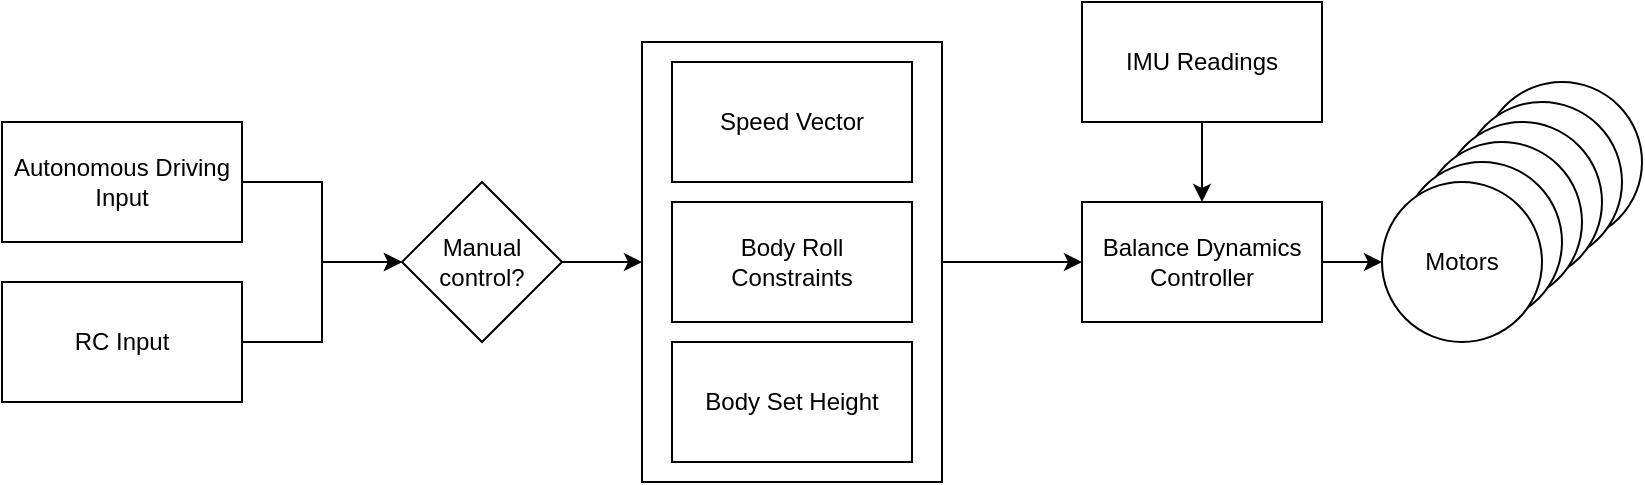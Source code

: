 <mxfile version="28.0.6">
  <diagram name="Page-1" id="EfgNBXvSFzb3nGtfddwz">
    <mxGraphModel dx="1000" dy="743" grid="1" gridSize="10" guides="1" tooltips="1" connect="1" arrows="1" fold="1" page="1" pageScale="1" pageWidth="1169" pageHeight="827" math="0" shadow="0">
      <root>
        <mxCell id="0" />
        <mxCell id="1" parent="0" />
        <mxCell id="05P0sBPWOWHZCJiAdMw7-10" style="edgeStyle=orthogonalEdgeStyle;rounded=0;orthogonalLoop=1;jettySize=auto;html=1;entryX=0;entryY=0.5;entryDx=0;entryDy=0;" edge="1" parent="1" source="05P0sBPWOWHZCJiAdMw7-2" target="05P0sBPWOWHZCJiAdMw7-8">
          <mxGeometry relative="1" as="geometry" />
        </mxCell>
        <mxCell id="05P0sBPWOWHZCJiAdMw7-2" value="Balance Dynamics Controller" style="rounded=0;whiteSpace=wrap;html=1;" vertex="1" parent="1">
          <mxGeometry x="750" y="290" width="120" height="60" as="geometry" />
        </mxCell>
        <mxCell id="05P0sBPWOWHZCJiAdMw7-9" value="" style="group" vertex="1" connectable="0" parent="1">
          <mxGeometry x="900" y="230" width="130" height="130" as="geometry" />
        </mxCell>
        <mxCell id="05P0sBPWOWHZCJiAdMw7-3" value="Motors" style="ellipse;whiteSpace=wrap;html=1;aspect=fixed;" vertex="1" parent="05P0sBPWOWHZCJiAdMw7-9">
          <mxGeometry x="50" width="80" height="80" as="geometry" />
        </mxCell>
        <mxCell id="05P0sBPWOWHZCJiAdMw7-4" value="Motors" style="ellipse;whiteSpace=wrap;html=1;aspect=fixed;" vertex="1" parent="05P0sBPWOWHZCJiAdMw7-9">
          <mxGeometry x="40" y="10" width="80" height="80" as="geometry" />
        </mxCell>
        <mxCell id="05P0sBPWOWHZCJiAdMw7-5" value="Motors" style="ellipse;whiteSpace=wrap;html=1;aspect=fixed;" vertex="1" parent="05P0sBPWOWHZCJiAdMw7-9">
          <mxGeometry x="30" y="20" width="80" height="80" as="geometry" />
        </mxCell>
        <mxCell id="05P0sBPWOWHZCJiAdMw7-6" value="Motors" style="ellipse;whiteSpace=wrap;html=1;aspect=fixed;" vertex="1" parent="05P0sBPWOWHZCJiAdMw7-9">
          <mxGeometry x="20" y="30" width="80" height="80" as="geometry" />
        </mxCell>
        <mxCell id="05P0sBPWOWHZCJiAdMw7-7" value="Motors" style="ellipse;whiteSpace=wrap;html=1;aspect=fixed;" vertex="1" parent="05P0sBPWOWHZCJiAdMw7-9">
          <mxGeometry x="10" y="40" width="80" height="80" as="geometry" />
        </mxCell>
        <mxCell id="05P0sBPWOWHZCJiAdMw7-8" value="Motors" style="ellipse;whiteSpace=wrap;html=1;aspect=fixed;" vertex="1" parent="05P0sBPWOWHZCJiAdMw7-9">
          <mxGeometry y="50" width="80" height="80" as="geometry" />
        </mxCell>
        <mxCell id="05P0sBPWOWHZCJiAdMw7-28" style="edgeStyle=orthogonalEdgeStyle;rounded=0;orthogonalLoop=1;jettySize=auto;html=1;entryX=0;entryY=0.5;entryDx=0;entryDy=0;" edge="1" parent="1" source="05P0sBPWOWHZCJiAdMw7-11" target="05P0sBPWOWHZCJiAdMw7-26">
          <mxGeometry relative="1" as="geometry" />
        </mxCell>
        <mxCell id="05P0sBPWOWHZCJiAdMw7-11" value="RC Input" style="rounded=0;whiteSpace=wrap;html=1;" vertex="1" parent="1">
          <mxGeometry x="210" y="330" width="120" height="60" as="geometry" />
        </mxCell>
        <mxCell id="05P0sBPWOWHZCJiAdMw7-27" style="edgeStyle=orthogonalEdgeStyle;rounded=0;orthogonalLoop=1;jettySize=auto;html=1;entryX=0;entryY=0.5;entryDx=0;entryDy=0;" edge="1" parent="1" source="05P0sBPWOWHZCJiAdMw7-17" target="05P0sBPWOWHZCJiAdMw7-26">
          <mxGeometry relative="1" as="geometry" />
        </mxCell>
        <mxCell id="05P0sBPWOWHZCJiAdMw7-17" value="Autonomous Driving Input" style="rounded=0;whiteSpace=wrap;html=1;" vertex="1" parent="1">
          <mxGeometry x="210" y="250" width="120" height="60" as="geometry" />
        </mxCell>
        <mxCell id="05P0sBPWOWHZCJiAdMw7-25" style="edgeStyle=orthogonalEdgeStyle;rounded=0;orthogonalLoop=1;jettySize=auto;html=1;entryX=0.5;entryY=0;entryDx=0;entryDy=0;" edge="1" parent="1" source="05P0sBPWOWHZCJiAdMw7-24" target="05P0sBPWOWHZCJiAdMw7-2">
          <mxGeometry relative="1" as="geometry" />
        </mxCell>
        <mxCell id="05P0sBPWOWHZCJiAdMw7-24" value="IMU Readings" style="rounded=0;whiteSpace=wrap;html=1;" vertex="1" parent="1">
          <mxGeometry x="750" y="190" width="120" height="60" as="geometry" />
        </mxCell>
        <mxCell id="05P0sBPWOWHZCJiAdMw7-36" style="edgeStyle=orthogonalEdgeStyle;rounded=0;orthogonalLoop=1;jettySize=auto;html=1;entryX=0;entryY=0.5;entryDx=0;entryDy=0;" edge="1" parent="1" source="05P0sBPWOWHZCJiAdMw7-26" target="05P0sBPWOWHZCJiAdMw7-32">
          <mxGeometry relative="1" as="geometry" />
        </mxCell>
        <mxCell id="05P0sBPWOWHZCJiAdMw7-26" value="Manual control?" style="rhombus;whiteSpace=wrap;html=1;" vertex="1" parent="1">
          <mxGeometry x="410" y="280" width="80" height="80" as="geometry" />
        </mxCell>
        <mxCell id="05P0sBPWOWHZCJiAdMw7-37" style="edgeStyle=orthogonalEdgeStyle;rounded=0;orthogonalLoop=1;jettySize=auto;html=1;entryX=0;entryY=0.5;entryDx=0;entryDy=0;" edge="1" parent="1" source="05P0sBPWOWHZCJiAdMw7-32" target="05P0sBPWOWHZCJiAdMw7-2">
          <mxGeometry relative="1" as="geometry" />
        </mxCell>
        <mxCell id="05P0sBPWOWHZCJiAdMw7-32" value="" style="rounded=0;whiteSpace=wrap;html=1;" vertex="1" parent="1">
          <mxGeometry x="530" y="210" width="150" height="220" as="geometry" />
        </mxCell>
        <mxCell id="05P0sBPWOWHZCJiAdMw7-33" value="Speed Vector" style="rounded=0;whiteSpace=wrap;html=1;" vertex="1" parent="1">
          <mxGeometry x="545" y="220" width="120" height="60" as="geometry" />
        </mxCell>
        <mxCell id="05P0sBPWOWHZCJiAdMw7-34" value="Body Roll&lt;div&gt;Constraints&lt;/div&gt;" style="rounded=0;whiteSpace=wrap;html=1;" vertex="1" parent="1">
          <mxGeometry x="545" y="290" width="120" height="60" as="geometry" />
        </mxCell>
        <mxCell id="05P0sBPWOWHZCJiAdMw7-35" value="Body Set Height" style="rounded=0;whiteSpace=wrap;html=1;" vertex="1" parent="1">
          <mxGeometry x="545" y="360" width="120" height="60" as="geometry" />
        </mxCell>
      </root>
    </mxGraphModel>
  </diagram>
</mxfile>
